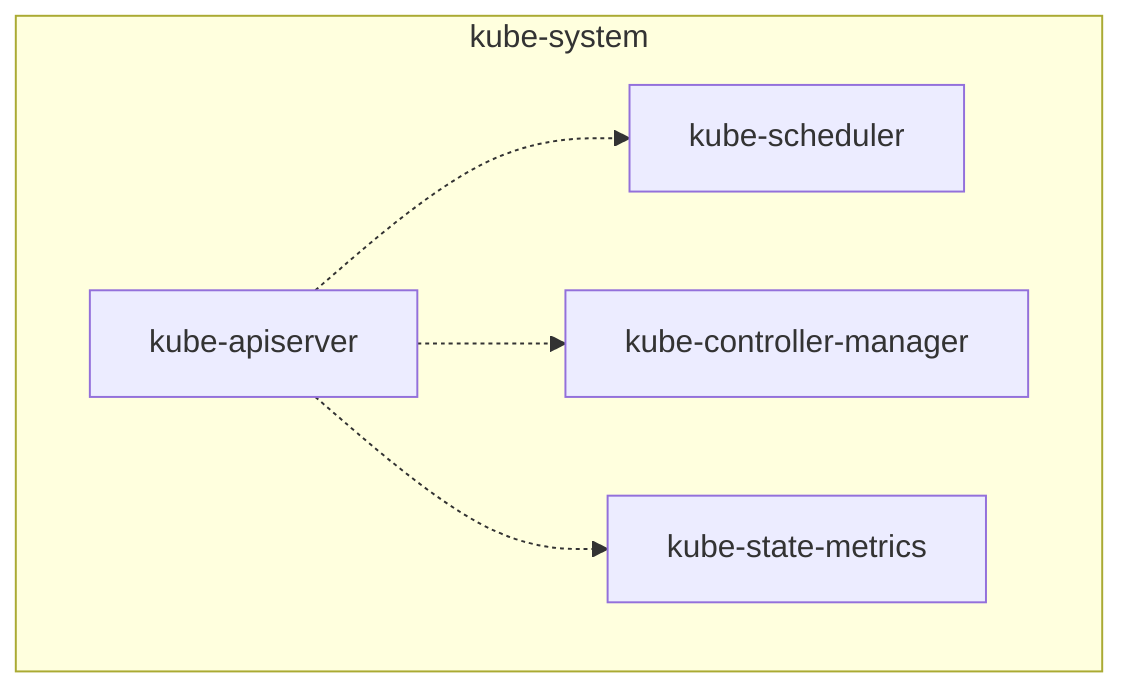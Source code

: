 graph TD
  subgraph kube-system
    kube-apiserver -.-> kube-scheduler
    kube-apiserver -.-> kube-controller-manager
    kube-apiserver -.-> kube-state-metrics
  end
